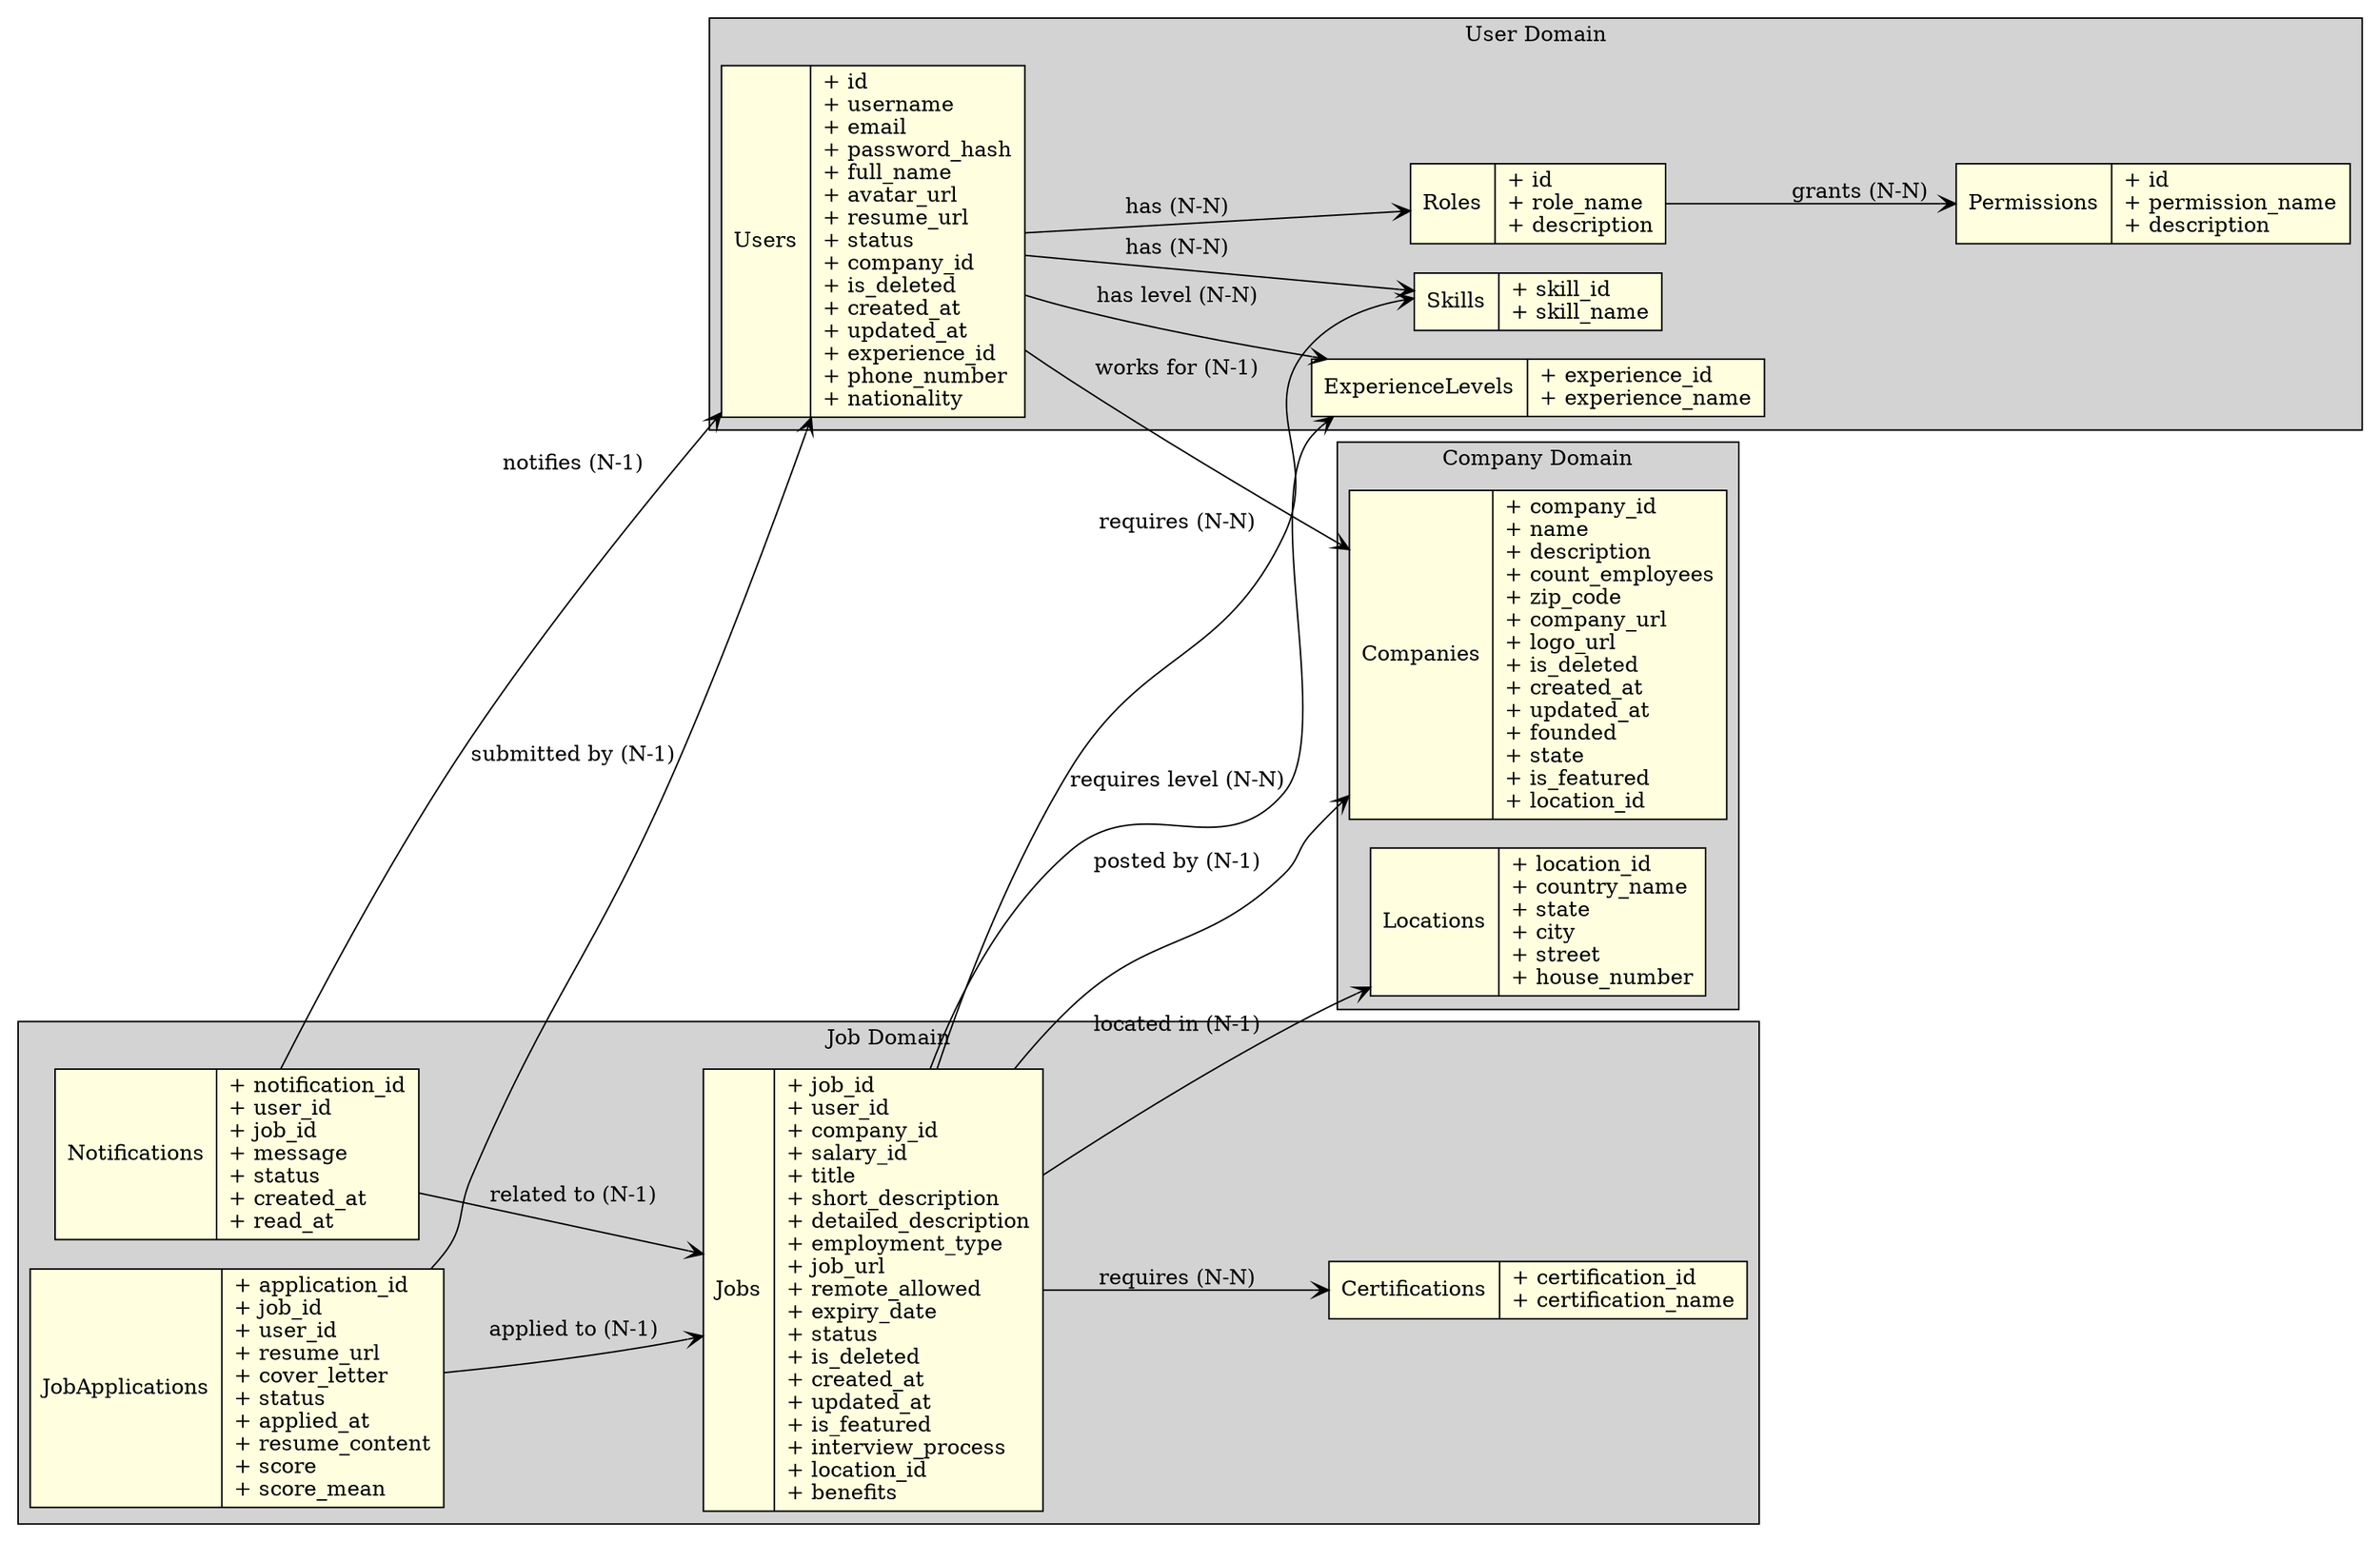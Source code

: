 digraph G { 
    rankdir=LR;
    node [shape=record, style=filled, fillcolor=lightyellow];

    subgraph cluster_user {
        label = "User Domain";
        style=filled;
        Users [label="{Users|+ id\l+ username\l+ email\l+ password_hash\l+ full_name\l+ avatar_url\l+ resume_url\l+ status\l+ company_id\l+ is_deleted\l+ created_at\l+ updated_at\l+ experience_id\l+ phone_number\l+ nationality\l}"];
        Roles [label="{Roles|+ id\l+ role_name\l+ description\l}"];
        Permissions [label="{Permissions|+ id\l+ permission_name\l+ description\l}"];
        ExperienceLevels [label="{ExperienceLevels|+ experience_id\l+ experience_name\l}"];
        Skills [label="{Skills|+ skill_id\l+ skill_name\l}"];
    }

    subgraph cluster_company {
        label = "Company Domain";
        style=filled;
        Companies [label="{Companies|+ company_id\l+ name\l+ description\l+ count_employees\l+ zip_code\l+ company_url\l+ logo_url\l+ is_deleted\l+ created_at\l+ updated_at\l+ founded\l+ state\l+ is_featured\l+ location_id\l}"];
        Locations [label="{Locations|+ location_id\l+ country_name\l+ state\l+ city\l+ street\l+ house_number\l}"];
    }

    subgraph cluster_job {
        label = "Job Domain";
        style=filled;
        Jobs [label="{Jobs|+ job_id\l+ user_id\l+ company_id\l+ salary_id\l+ title\l+ short_description\l+ detailed_description\l+ employment_type\l+ job_url\l+ remote_allowed\l+ expiry_date\l+ status\l+ is_deleted\l+ created_at\l+ updated_at\l+ is_featured\l+ interview_process\l+ location_id\l+ benefits\l}"];
        JobApplications [label="{JobApplications|+ application_id\l+ job_id\l+ user_id\l+ resume_url\l+ cover_letter\l+ status\l+ applied_at\l+ resume_content\l+ score\l+ score_mean\l}"];
        Certifications [label="{Certifications|+ certification_id\l+ certification_name\l}"];
        Notifications [label="{Notifications|+ notification_id\l+ user_id\l+ job_id\l+ message\l+ status\l+ created_at\l+ read_at\l}"];
    }

    # Entity Relationships (full, đúng bản chất nhiều-nhiều và một-nhiều)
    Users -> Companies [label="works for (N-1)", arrowhead="vee"];
    Jobs -> Companies [label="posted by (N-1)", arrowhead="vee"];
    Jobs -> Locations [label="located in (N-1)", arrowhead="vee"];
    JobApplications -> Users [label="submitted by (N-1)", arrowhead="vee"];
    JobApplications -> Jobs [label="applied to (N-1)", arrowhead="vee"];
    Notifications -> Users [label="notifies (N-1)", arrowhead="vee"];
    Notifications -> Jobs [label="related to (N-1)", arrowhead="vee"];

    Users -> Roles [label="has (N-N)", arrowhead="vee"];
    Roles -> Permissions [label="grants (N-N)", arrowhead="vee"];
    Users -> Skills [label="has (N-N)", arrowhead="vee"];
    Jobs -> Skills [label="requires (N-N)", arrowhead="vee"];
    Users -> ExperienceLevels [label="has level (N-N)", arrowhead="vee"];
    Jobs -> ExperienceLevels [label="requires level (N-N)", arrowhead="vee"];
    Jobs -> Certifications [label="requires (N-N)", arrowhead="vee"];
}
